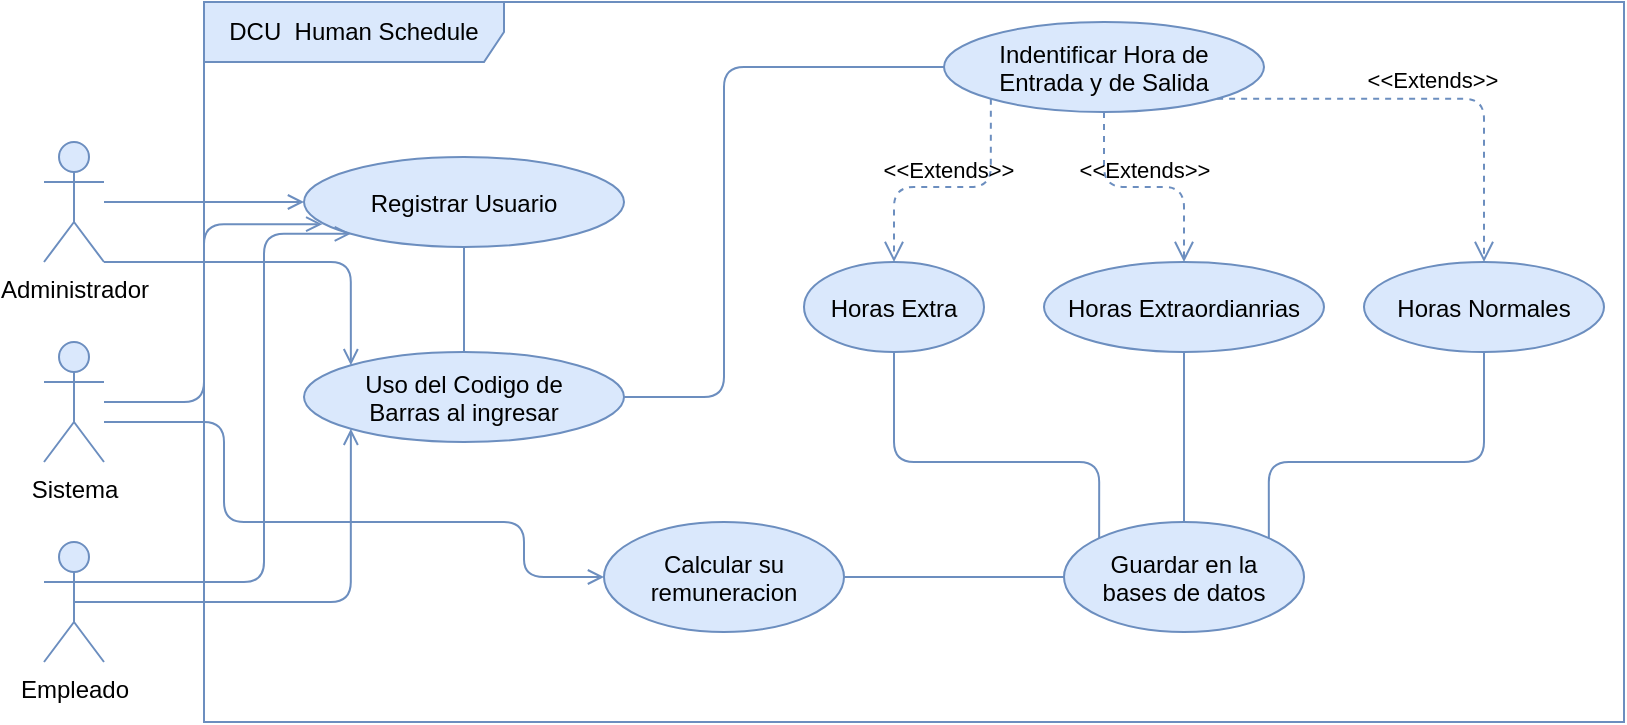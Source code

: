 <mxfile>
    <diagram id="Nhlc032myI-7aEbYuhkp" name="Page-1">
        <mxGraphModel dx="686" dy="607" grid="1" gridSize="10" guides="1" tooltips="1" connect="1" arrows="1" fold="1" page="1" pageScale="1" pageWidth="850" pageHeight="1100" math="0" shadow="0">
            <root>
                <mxCell id="0"/>
                <mxCell id="1" parent="0"/>
                <mxCell id="17" style="edgeStyle=orthogonalEdgeStyle;html=1;entryX=0;entryY=0.5;entryDx=0;entryDy=0;endArrow=open;endFill=0;fillColor=#dae8fc;strokeColor=#6c8ebf;" edge="1" parent="1" source="2" target="7">
                    <mxGeometry relative="1" as="geometry"/>
                </mxCell>
                <mxCell id="21" style="edgeStyle=orthogonalEdgeStyle;html=1;exitX=1;exitY=1;exitDx=0;exitDy=0;exitPerimeter=0;entryX=0;entryY=0;entryDx=0;entryDy=0;endArrow=open;endFill=0;fillColor=#dae8fc;strokeColor=#6c8ebf;" edge="1" parent="1" source="2" target="8">
                    <mxGeometry relative="1" as="geometry">
                        <Array as="points">
                            <mxPoint x="333" y="260"/>
                        </Array>
                    </mxGeometry>
                </mxCell>
                <mxCell id="2" value="Administrador" style="shape=umlActor;verticalLabelPosition=bottom;verticalAlign=top;html=1;fillColor=#dae8fc;strokeColor=#6c8ebf;" vertex="1" parent="1">
                    <mxGeometry x="180" y="200" width="30" height="60" as="geometry"/>
                </mxCell>
                <mxCell id="22" style="edgeStyle=orthogonalEdgeStyle;html=1;exitX=0.5;exitY=0.5;exitDx=0;exitDy=0;exitPerimeter=0;entryX=0;entryY=1;entryDx=0;entryDy=0;endArrow=open;endFill=0;fillColor=#dae8fc;strokeColor=#6c8ebf;" edge="1" parent="1" source="3" target="8">
                    <mxGeometry relative="1" as="geometry"/>
                </mxCell>
                <mxCell id="3" value="Empleado" style="shape=umlActor;verticalLabelPosition=bottom;verticalAlign=top;html=1;fillColor=#dae8fc;strokeColor=#6c8ebf;" vertex="1" parent="1">
                    <mxGeometry x="180" y="400" width="30" height="60" as="geometry"/>
                </mxCell>
                <mxCell id="4" value="Sistema" style="shape=umlActor;verticalLabelPosition=bottom;verticalAlign=top;html=1;fillColor=#dae8fc;strokeColor=#6c8ebf;" vertex="1" parent="1">
                    <mxGeometry x="180" y="300" width="30" height="60" as="geometry"/>
                </mxCell>
                <mxCell id="6" value="DCU&amp;nbsp; Human Schedule" style="shape=umlFrame;whiteSpace=wrap;html=1;width=150;height=30;fillColor=#dae8fc;strokeColor=#6c8ebf;" vertex="1" parent="1">
                    <mxGeometry x="260" y="130" width="710" height="360" as="geometry"/>
                </mxCell>
                <mxCell id="23" style="edgeStyle=orthogonalEdgeStyle;html=1;entryX=0.5;entryY=0;entryDx=0;entryDy=0;endArrow=none;endFill=0;fillColor=#dae8fc;strokeColor=#6c8ebf;" edge="1" parent="1" source="7" target="8">
                    <mxGeometry relative="1" as="geometry"/>
                </mxCell>
                <mxCell id="7" value="Registrar Usuario" style="ellipse;fillColor=#dae8fc;strokeColor=#6c8ebf;" vertex="1" parent="1">
                    <mxGeometry x="310" y="207.5" width="160" height="45" as="geometry"/>
                </mxCell>
                <mxCell id="8" value="Uso del Codigo de &#10;Barras al ingresar" style="ellipse;fillColor=#dae8fc;strokeColor=#6c8ebf;" vertex="1" parent="1">
                    <mxGeometry x="310" y="305" width="160" height="45" as="geometry"/>
                </mxCell>
                <mxCell id="9" value="Indentificar Hora de &#10;Entrada y de Salida" style="ellipse;fillColor=#dae8fc;strokeColor=#6c8ebf;" vertex="1" parent="1">
                    <mxGeometry x="630" y="140" width="160" height="45" as="geometry"/>
                </mxCell>
                <mxCell id="11" value="Horas Extra" style="ellipse;fillColor=#dae8fc;strokeColor=#6c8ebf;" vertex="1" parent="1">
                    <mxGeometry x="560" y="260" width="90" height="45" as="geometry"/>
                </mxCell>
                <mxCell id="12" value="Horas Extraordianrias" style="ellipse;fillColor=#dae8fc;strokeColor=#6c8ebf;" vertex="1" parent="1">
                    <mxGeometry x="680" y="260" width="140" height="45" as="geometry"/>
                </mxCell>
                <mxCell id="13" value="Horas Normales" style="ellipse;fillColor=#dae8fc;strokeColor=#6c8ebf;" vertex="1" parent="1">
                    <mxGeometry x="840" y="260" width="120" height="45" as="geometry"/>
                </mxCell>
                <mxCell id="15" value="Guardar en la &#10;bases de datos" style="ellipse;fillColor=#dae8fc;strokeColor=#6c8ebf;" vertex="1" parent="1">
                    <mxGeometry x="690" y="390" width="120" height="55" as="geometry"/>
                </mxCell>
                <mxCell id="16" value="Calcular su &#10;remuneracion" style="ellipse;fillColor=#dae8fc;strokeColor=#6c8ebf;" vertex="1" parent="1">
                    <mxGeometry x="460" y="390" width="120" height="55" as="geometry"/>
                </mxCell>
                <mxCell id="18" style="edgeStyle=orthogonalEdgeStyle;html=1;entryX=0;entryY=1;entryDx=0;entryDy=0;endArrow=open;endFill=0;exitX=1;exitY=0.333;exitDx=0;exitDy=0;exitPerimeter=0;fillColor=#dae8fc;strokeColor=#6c8ebf;" edge="1" parent="1" source="3" target="7">
                    <mxGeometry relative="1" as="geometry">
                        <mxPoint x="220" y="240" as="sourcePoint"/>
                        <mxPoint x="320.0" y="240" as="targetPoint"/>
                        <Array as="points">
                            <mxPoint x="290" y="420"/>
                            <mxPoint x="290" y="246"/>
                        </Array>
                    </mxGeometry>
                </mxCell>
                <mxCell id="20" style="edgeStyle=orthogonalEdgeStyle;html=1;entryX=0.057;entryY=0.746;entryDx=0;entryDy=0;endArrow=open;endFill=0;entryPerimeter=0;fillColor=#dae8fc;strokeColor=#6c8ebf;" edge="1" parent="1" source="4" target="7">
                    <mxGeometry relative="1" as="geometry">
                        <mxPoint x="220" y="430" as="sourcePoint"/>
                        <mxPoint x="343.246" y="255.858" as="targetPoint"/>
                        <Array as="points">
                            <mxPoint x="260" y="330"/>
                            <mxPoint x="260" y="241"/>
                        </Array>
                    </mxGeometry>
                </mxCell>
                <mxCell id="24" style="edgeStyle=orthogonalEdgeStyle;html=1;entryX=1;entryY=0.5;entryDx=0;entryDy=0;endArrow=none;endFill=0;exitX=0;exitY=0.5;exitDx=0;exitDy=0;fillColor=#dae8fc;strokeColor=#6c8ebf;" edge="1" parent="1" source="9" target="8">
                    <mxGeometry relative="1" as="geometry">
                        <mxPoint x="400" y="262.5" as="sourcePoint"/>
                        <mxPoint x="400" y="315" as="targetPoint"/>
                        <Array as="points">
                            <mxPoint x="520" y="162"/>
                            <mxPoint x="520" y="328"/>
                        </Array>
                    </mxGeometry>
                </mxCell>
                <mxCell id="25" value="&amp;lt;&amp;lt;Extends&amp;gt;&amp;gt;" style="endArrow=open;startArrow=none;endFill=0;startFill=0;endSize=8;html=1;verticalAlign=bottom;dashed=1;labelBackgroundColor=none;exitX=0;exitY=1;exitDx=0;exitDy=0;entryX=0.5;entryY=0;entryDx=0;entryDy=0;edgeStyle=orthogonalEdgeStyle;fillColor=#dae8fc;strokeColor=#6c8ebf;" edge="1" parent="1" source="9" target="11">
                    <mxGeometry width="160" relative="1" as="geometry">
                        <mxPoint x="420" y="360" as="sourcePoint"/>
                        <mxPoint x="580" y="360" as="targetPoint"/>
                    </mxGeometry>
                </mxCell>
                <mxCell id="26" value="&amp;lt;&amp;lt;Extends&amp;gt;&amp;gt;" style="endArrow=open;startArrow=none;endFill=0;startFill=0;endSize=8;html=1;verticalAlign=bottom;dashed=1;labelBackgroundColor=none;exitX=0.5;exitY=1;exitDx=0;exitDy=0;entryX=0.5;entryY=0;entryDx=0;entryDy=0;edgeStyle=orthogonalEdgeStyle;fillColor=#dae8fc;strokeColor=#6c8ebf;" edge="1" parent="1" source="9" target="12">
                    <mxGeometry width="160" relative="1" as="geometry">
                        <mxPoint x="663.246" y="188.358" as="sourcePoint"/>
                        <mxPoint x="615" y="270" as="targetPoint"/>
                    </mxGeometry>
                </mxCell>
                <mxCell id="27" value="&amp;lt;&amp;lt;Extends&amp;gt;&amp;gt;" style="endArrow=open;startArrow=none;endFill=0;startFill=0;endSize=8;html=1;verticalAlign=bottom;dashed=1;labelBackgroundColor=none;exitX=1;exitY=1;exitDx=0;exitDy=0;entryX=0.5;entryY=0;entryDx=0;entryDy=0;edgeStyle=orthogonalEdgeStyle;fillColor=#dae8fc;strokeColor=#6c8ebf;" edge="1" parent="1" source="9" target="13">
                    <mxGeometry width="160" relative="1" as="geometry">
                        <mxPoint x="720" y="195" as="sourcePoint"/>
                        <mxPoint x="760" y="270" as="targetPoint"/>
                    </mxGeometry>
                </mxCell>
                <mxCell id="28" style="edgeStyle=orthogonalEdgeStyle;html=1;entryX=0.5;entryY=1;entryDx=0;entryDy=0;endArrow=none;endFill=0;exitX=0;exitY=0;exitDx=0;exitDy=0;fillColor=#dae8fc;strokeColor=#6c8ebf;" edge="1" parent="1" source="15" target="11">
                    <mxGeometry relative="1" as="geometry">
                        <mxPoint x="640" y="172.5" as="sourcePoint"/>
                        <mxPoint x="480.0" y="337.5" as="targetPoint"/>
                        <Array as="points">
                            <mxPoint x="707" y="360"/>
                            <mxPoint x="605" y="360"/>
                        </Array>
                    </mxGeometry>
                </mxCell>
                <mxCell id="29" style="edgeStyle=orthogonalEdgeStyle;html=1;entryX=0.5;entryY=1;entryDx=0;entryDy=0;endArrow=none;endFill=0;exitX=1;exitY=0;exitDx=0;exitDy=0;fillColor=#dae8fc;strokeColor=#6c8ebf;" edge="1" parent="1" source="15" target="13">
                    <mxGeometry relative="1" as="geometry">
                        <mxPoint x="717.232" y="388.212" as="sourcePoint"/>
                        <mxPoint x="615" y="315" as="targetPoint"/>
                        <Array as="points">
                            <mxPoint x="793" y="360"/>
                            <mxPoint x="900" y="360"/>
                        </Array>
                    </mxGeometry>
                </mxCell>
                <mxCell id="30" style="edgeStyle=orthogonalEdgeStyle;html=1;entryX=0.5;entryY=1;entryDx=0;entryDy=0;endArrow=none;endFill=0;exitX=0.5;exitY=0;exitDx=0;exitDy=0;fillColor=#dae8fc;strokeColor=#6c8ebf;" edge="1" parent="1" source="15" target="12">
                    <mxGeometry relative="1" as="geometry">
                        <mxPoint x="802.768" y="388.212" as="sourcePoint"/>
                        <mxPoint x="910" y="315" as="targetPoint"/>
                        <Array as="points">
                            <mxPoint x="750" y="330"/>
                            <mxPoint x="750" y="330"/>
                        </Array>
                    </mxGeometry>
                </mxCell>
                <mxCell id="31" style="edgeStyle=orthogonalEdgeStyle;html=1;entryX=0;entryY=0.5;entryDx=0;entryDy=0;endArrow=open;endFill=0;fillColor=#dae8fc;strokeColor=#6c8ebf;" edge="1" parent="1" source="4" target="16">
                    <mxGeometry relative="1" as="geometry">
                        <mxPoint x="220" y="340" as="sourcePoint"/>
                        <mxPoint x="329.12" y="251.07" as="targetPoint"/>
                        <Array as="points">
                            <mxPoint x="270" y="340"/>
                            <mxPoint x="270" y="390"/>
                            <mxPoint x="420" y="390"/>
                            <mxPoint x="420" y="418"/>
                        </Array>
                    </mxGeometry>
                </mxCell>
                <mxCell id="32" style="edgeStyle=orthogonalEdgeStyle;html=1;entryX=0;entryY=0.5;entryDx=0;entryDy=0;endArrow=none;endFill=0;exitX=1;exitY=0.5;exitDx=0;exitDy=0;fillColor=#dae8fc;strokeColor=#6c8ebf;" edge="1" parent="1" source="16" target="15">
                    <mxGeometry relative="1" as="geometry">
                        <mxPoint x="760" y="400" as="sourcePoint"/>
                        <mxPoint x="760" y="315" as="targetPoint"/>
                        <Array as="points"/>
                    </mxGeometry>
                </mxCell>
            </root>
        </mxGraphModel>
    </diagram>
</mxfile>